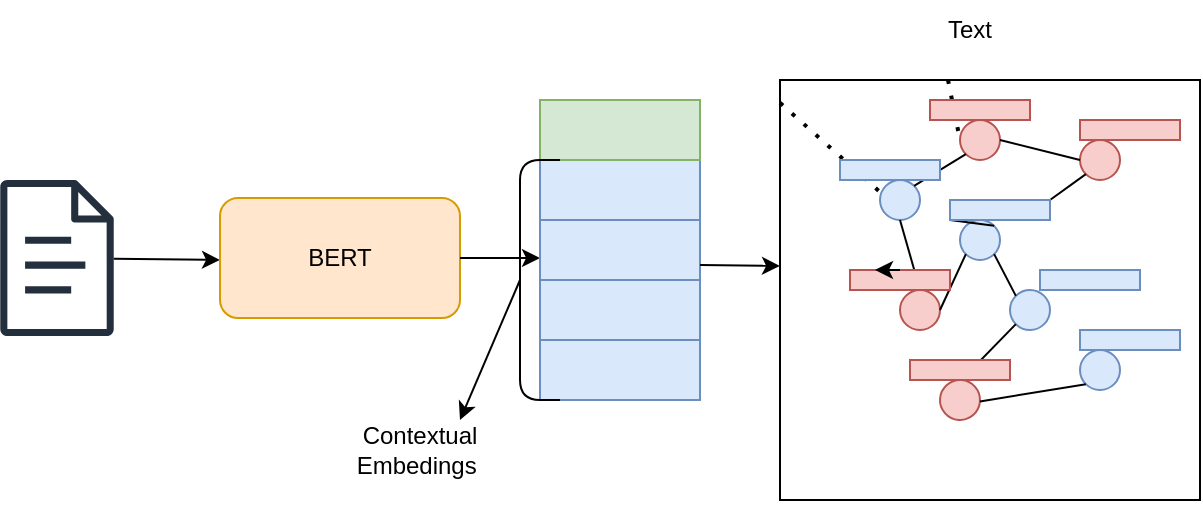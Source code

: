 <mxfile version="23.1.3" type="github">
  <diagram name="Page-1" id="KDIzK8ky4WnUGGq9rNcs">
    <mxGraphModel dx="1362" dy="709" grid="1" gridSize="10" guides="1" tooltips="1" connect="1" arrows="1" fold="1" page="1" pageScale="1" pageWidth="827" pageHeight="1169" math="0" shadow="0">
      <root>
        <mxCell id="0" />
        <mxCell id="1" parent="0" />
        <mxCell id="Jryg0pWDH-_fSKKlzO3I-3" value="" style="sketch=0;outlineConnect=0;fontColor=#232F3E;gradientColor=none;fillColor=#232F3D;strokeColor=none;dashed=0;verticalLabelPosition=bottom;verticalAlign=top;align=center;html=1;fontSize=12;fontStyle=0;aspect=fixed;pointerEvents=1;shape=mxgraph.aws4.document;" vertex="1" parent="1">
          <mxGeometry x="130" y="160" width="57" height="78" as="geometry" />
        </mxCell>
        <mxCell id="Jryg0pWDH-_fSKKlzO3I-4" value="" style="endArrow=classic;html=1;rounded=0;" edge="1" parent="1" source="Jryg0pWDH-_fSKKlzO3I-3">
          <mxGeometry width="50" height="50" relative="1" as="geometry">
            <mxPoint x="390" y="390" as="sourcePoint" />
            <mxPoint x="240" y="200" as="targetPoint" />
          </mxGeometry>
        </mxCell>
        <mxCell id="Jryg0pWDH-_fSKKlzO3I-6" value="BERT" style="rounded=1;whiteSpace=wrap;html=1;fillColor=#ffe6cc;strokeColor=#d79b00;" vertex="1" parent="1">
          <mxGeometry x="240" y="169" width="120" height="60" as="geometry" />
        </mxCell>
        <mxCell id="Jryg0pWDH-_fSKKlzO3I-10" value="" style="endArrow=classic;html=1;rounded=0;exitX=1;exitY=0.5;exitDx=0;exitDy=0;" edge="1" parent="1" source="Jryg0pWDH-_fSKKlzO3I-6">
          <mxGeometry width="50" height="50" relative="1" as="geometry">
            <mxPoint x="360" y="199" as="sourcePoint" />
            <mxPoint x="400" y="199" as="targetPoint" />
          </mxGeometry>
        </mxCell>
        <mxCell id="Jryg0pWDH-_fSKKlzO3I-16" value="" style="rounded=0;whiteSpace=wrap;html=1;fillColor=#dae8fc;strokeColor=#6c8ebf;" vertex="1" parent="1">
          <mxGeometry x="400" y="150" width="80" height="30" as="geometry" />
        </mxCell>
        <mxCell id="Jryg0pWDH-_fSKKlzO3I-17" value="" style="rounded=0;whiteSpace=wrap;html=1;fillColor=#d5e8d4;strokeColor=#82b366;" vertex="1" parent="1">
          <mxGeometry x="400" y="120" width="80" height="30" as="geometry" />
        </mxCell>
        <mxCell id="Jryg0pWDH-_fSKKlzO3I-20" value="" style="rounded=0;whiteSpace=wrap;html=1;fillColor=#dae8fc;strokeColor=#6c8ebf;" vertex="1" parent="1">
          <mxGeometry x="400" y="180" width="80" height="30" as="geometry" />
        </mxCell>
        <mxCell id="Jryg0pWDH-_fSKKlzO3I-23" style="edgeStyle=orthogonalEdgeStyle;rounded=0;orthogonalLoop=1;jettySize=auto;html=1;" edge="1" parent="1" source="Jryg0pWDH-_fSKKlzO3I-21">
          <mxGeometry relative="1" as="geometry">
            <mxPoint x="440" y="250" as="targetPoint" />
          </mxGeometry>
        </mxCell>
        <mxCell id="Jryg0pWDH-_fSKKlzO3I-21" value="" style="rounded=0;whiteSpace=wrap;html=1;fillColor=#dae8fc;strokeColor=#6c8ebf;" vertex="1" parent="1">
          <mxGeometry x="400" y="210" width="80" height="30" as="geometry" />
        </mxCell>
        <mxCell id="Jryg0pWDH-_fSKKlzO3I-22" value="" style="rounded=0;whiteSpace=wrap;html=1;fillColor=#dae8fc;strokeColor=#6c8ebf;" vertex="1" parent="1">
          <mxGeometry x="400" y="240" width="80" height="30" as="geometry" />
        </mxCell>
        <mxCell id="Jryg0pWDH-_fSKKlzO3I-24" value="" style="shape=curlyBracket;whiteSpace=wrap;html=1;rounded=1;labelPosition=left;verticalLabelPosition=middle;align=right;verticalAlign=middle;size=0;" vertex="1" parent="1">
          <mxGeometry x="390" y="150" width="20" height="120" as="geometry" />
        </mxCell>
        <mxCell id="Jryg0pWDH-_fSKKlzO3I-25" value="" style="endArrow=classic;html=1;rounded=0;" edge="1" parent="1">
          <mxGeometry width="50" height="50" relative="1" as="geometry">
            <mxPoint x="390" y="210" as="sourcePoint" />
            <mxPoint x="360" y="280" as="targetPoint" />
          </mxGeometry>
        </mxCell>
        <mxCell id="Jryg0pWDH-_fSKKlzO3I-26" value="Contextual Embedings&amp;nbsp;" style="text;html=1;align=center;verticalAlign=middle;whiteSpace=wrap;rounded=0;" vertex="1" parent="1">
          <mxGeometry x="290" y="280" width="100" height="30" as="geometry" />
        </mxCell>
        <mxCell id="Jryg0pWDH-_fSKKlzO3I-27" value="" style="endArrow=classic;html=1;rounded=0;exitX=1;exitY=0.75;exitDx=0;exitDy=0;" edge="1" parent="1" source="Jryg0pWDH-_fSKKlzO3I-20">
          <mxGeometry width="50" height="50" relative="1" as="geometry">
            <mxPoint x="390" y="390" as="sourcePoint" />
            <mxPoint x="520" y="203" as="targetPoint" />
          </mxGeometry>
        </mxCell>
        <mxCell id="Jryg0pWDH-_fSKKlzO3I-30" value="" style="whiteSpace=wrap;html=1;aspect=fixed;" vertex="1" parent="1">
          <mxGeometry x="520" y="110" width="210" height="210" as="geometry" />
        </mxCell>
        <mxCell id="Jryg0pWDH-_fSKKlzO3I-31" value="" style="ellipse;whiteSpace=wrap;html=1;aspect=fixed;fillColor=#dae8fc;strokeColor=#6c8ebf;" vertex="1" parent="1">
          <mxGeometry x="570" y="160" width="20" height="20" as="geometry" />
        </mxCell>
        <mxCell id="Jryg0pWDH-_fSKKlzO3I-32" value="" style="ellipse;whiteSpace=wrap;html=1;aspect=fixed;fillColor=#f8cecc;strokeColor=#b85450;" vertex="1" parent="1">
          <mxGeometry x="610" y="130" width="20" height="20" as="geometry" />
        </mxCell>
        <mxCell id="Jryg0pWDH-_fSKKlzO3I-33" value="" style="ellipse;whiteSpace=wrap;html=1;aspect=fixed;fillColor=#dae8fc;strokeColor=#6c8ebf;" vertex="1" parent="1">
          <mxGeometry x="610" y="180" width="20" height="20" as="geometry" />
        </mxCell>
        <mxCell id="Jryg0pWDH-_fSKKlzO3I-34" value="" style="ellipse;whiteSpace=wrap;html=1;aspect=fixed;fillColor=#f8cecc;strokeColor=#b85450;" vertex="1" parent="1">
          <mxGeometry x="580" y="215" width="20" height="20" as="geometry" />
        </mxCell>
        <mxCell id="Jryg0pWDH-_fSKKlzO3I-35" value="" style="ellipse;whiteSpace=wrap;html=1;aspect=fixed;fillColor=#dae8fc;strokeColor=#6c8ebf;" vertex="1" parent="1">
          <mxGeometry x="635" y="215" width="20" height="20" as="geometry" />
        </mxCell>
        <mxCell id="Jryg0pWDH-_fSKKlzO3I-36" value="" style="ellipse;whiteSpace=wrap;html=1;aspect=fixed;fillColor=#dae8fc;strokeColor=#6c8ebf;" vertex="1" parent="1">
          <mxGeometry x="670" y="245" width="20" height="20" as="geometry" />
        </mxCell>
        <mxCell id="Jryg0pWDH-_fSKKlzO3I-37" value="" style="ellipse;whiteSpace=wrap;html=1;aspect=fixed;fillColor=#f8cecc;strokeColor=#b85450;" vertex="1" parent="1">
          <mxGeometry x="670" y="140" width="20" height="20" as="geometry" />
        </mxCell>
        <mxCell id="Jryg0pWDH-_fSKKlzO3I-38" value="" style="ellipse;whiteSpace=wrap;html=1;aspect=fixed;rotation=4;fillColor=#f8cecc;strokeColor=#b85450;" vertex="1" parent="1">
          <mxGeometry x="600" y="260" width="20" height="20" as="geometry" />
        </mxCell>
        <mxCell id="Jryg0pWDH-_fSKKlzO3I-42" value="" style="endArrow=none;html=1;rounded=0;entryX=0.5;entryY=1;entryDx=0;entryDy=0;exitX=0.5;exitY=0;exitDx=0;exitDy=0;" edge="1" parent="1" source="Jryg0pWDH-_fSKKlzO3I-34" target="Jryg0pWDH-_fSKKlzO3I-31">
          <mxGeometry width="50" height="50" relative="1" as="geometry">
            <mxPoint x="390" y="390" as="sourcePoint" />
            <mxPoint x="440" y="340" as="targetPoint" />
          </mxGeometry>
        </mxCell>
        <mxCell id="Jryg0pWDH-_fSKKlzO3I-43" value="" style="endArrow=none;html=1;rounded=0;entryX=0;entryY=1;entryDx=0;entryDy=0;exitX=0.5;exitY=0;exitDx=0;exitDy=0;" edge="1" parent="1" target="Jryg0pWDH-_fSKKlzO3I-33">
          <mxGeometry width="50" height="50" relative="1" as="geometry">
            <mxPoint x="600" y="225" as="sourcePoint" />
            <mxPoint x="590" y="190" as="targetPoint" />
          </mxGeometry>
        </mxCell>
        <mxCell id="Jryg0pWDH-_fSKKlzO3I-44" value="" style="endArrow=none;html=1;rounded=0;entryX=0;entryY=1;entryDx=0;entryDy=0;exitX=0.5;exitY=0;exitDx=0;exitDy=0;" edge="1" parent="1" source="Jryg0pWDH-_fSKKlzO3I-38" target="Jryg0pWDH-_fSKKlzO3I-35">
          <mxGeometry width="50" height="50" relative="1" as="geometry">
            <mxPoint x="610" y="235" as="sourcePoint" />
            <mxPoint x="600" y="200" as="targetPoint" />
          </mxGeometry>
        </mxCell>
        <mxCell id="Jryg0pWDH-_fSKKlzO3I-45" value="" style="endArrow=none;html=1;rounded=0;entryX=1;entryY=1;entryDx=0;entryDy=0;exitX=0;exitY=0;exitDx=0;exitDy=0;" edge="1" parent="1" source="Jryg0pWDH-_fSKKlzO3I-35" target="Jryg0pWDH-_fSKKlzO3I-33">
          <mxGeometry width="50" height="50" relative="1" as="geometry">
            <mxPoint x="390" y="390" as="sourcePoint" />
            <mxPoint x="440" y="340" as="targetPoint" />
          </mxGeometry>
        </mxCell>
        <mxCell id="Jryg0pWDH-_fSKKlzO3I-48" value="" style="endArrow=none;html=1;rounded=0;entryX=0;entryY=1;entryDx=0;entryDy=0;exitX=1;exitY=0.5;exitDx=0;exitDy=0;" edge="1" parent="1" source="Jryg0pWDH-_fSKKlzO3I-38" target="Jryg0pWDH-_fSKKlzO3I-36">
          <mxGeometry width="50" height="50" relative="1" as="geometry">
            <mxPoint x="631" y="280" as="sourcePoint" />
            <mxPoint x="658" y="252" as="targetPoint" />
          </mxGeometry>
        </mxCell>
        <mxCell id="Jryg0pWDH-_fSKKlzO3I-49" value="" style="endArrow=none;html=1;rounded=0;entryX=0;entryY=1;entryDx=0;entryDy=0;exitX=1;exitY=0;exitDx=0;exitDy=0;" edge="1" parent="1" source="Jryg0pWDH-_fSKKlzO3I-55" target="Jryg0pWDH-_fSKKlzO3I-37">
          <mxGeometry width="50" height="50" relative="1" as="geometry">
            <mxPoint x="390" y="390" as="sourcePoint" />
            <mxPoint x="440" y="340" as="targetPoint" />
          </mxGeometry>
        </mxCell>
        <mxCell id="Jryg0pWDH-_fSKKlzO3I-50" value="" style="endArrow=none;html=1;rounded=0;entryX=1;entryY=0;entryDx=0;entryDy=0;exitX=0;exitY=1;exitDx=0;exitDy=0;" edge="1" parent="1" source="Jryg0pWDH-_fSKKlzO3I-32" target="Jryg0pWDH-_fSKKlzO3I-31">
          <mxGeometry width="50" height="50" relative="1" as="geometry">
            <mxPoint x="390" y="390" as="sourcePoint" />
            <mxPoint x="440" y="340" as="targetPoint" />
          </mxGeometry>
        </mxCell>
        <mxCell id="Jryg0pWDH-_fSKKlzO3I-51" value="" style="endArrow=none;html=1;rounded=0;entryX=1;entryY=0.5;entryDx=0;entryDy=0;exitX=0;exitY=0.5;exitDx=0;exitDy=0;" edge="1" parent="1" source="Jryg0pWDH-_fSKKlzO3I-37" target="Jryg0pWDH-_fSKKlzO3I-32">
          <mxGeometry width="50" height="50" relative="1" as="geometry">
            <mxPoint x="390" y="390" as="sourcePoint" />
            <mxPoint x="440" y="340" as="targetPoint" />
          </mxGeometry>
        </mxCell>
        <mxCell id="Jryg0pWDH-_fSKKlzO3I-52" value="" style="endArrow=none;dashed=1;html=1;dashPattern=1 3;strokeWidth=2;rounded=0;entryX=0;entryY=0.5;entryDx=0;entryDy=0;" edge="1" parent="1" source="Jryg0pWDH-_fSKKlzO3I-30" target="Jryg0pWDH-_fSKKlzO3I-32">
          <mxGeometry width="50" height="50" relative="1" as="geometry">
            <mxPoint x="390" y="390" as="sourcePoint" />
            <mxPoint x="440" y="340" as="targetPoint" />
          </mxGeometry>
        </mxCell>
        <mxCell id="Jryg0pWDH-_fSKKlzO3I-53" value="" style="endArrow=none;dashed=1;html=1;dashPattern=1 3;strokeWidth=2;rounded=0;" edge="1" parent="1" source="Jryg0pWDH-_fSKKlzO3I-30">
          <mxGeometry width="50" height="50" relative="1" as="geometry">
            <mxPoint x="440" y="245" as="sourcePoint" />
            <mxPoint x="570" y="165.98" as="targetPoint" />
          </mxGeometry>
        </mxCell>
        <mxCell id="Jryg0pWDH-_fSKKlzO3I-54" value="" style="rounded=0;whiteSpace=wrap;html=1;fillColor=#f8cecc;strokeColor=#b85450;" vertex="1" parent="1">
          <mxGeometry x="670" y="130" width="50" height="10" as="geometry" />
        </mxCell>
        <mxCell id="Jryg0pWDH-_fSKKlzO3I-56" value="" style="rounded=0;whiteSpace=wrap;html=1;fillColor=#dae8fc;strokeColor=#6c8ebf;" vertex="1" parent="1">
          <mxGeometry x="650" y="205" width="50" height="10" as="geometry" />
        </mxCell>
        <mxCell id="Jryg0pWDH-_fSKKlzO3I-57" value="" style="rounded=0;whiteSpace=wrap;html=1;fillColor=#dae8fc;strokeColor=#6c8ebf;" vertex="1" parent="1">
          <mxGeometry x="670" y="235" width="50" height="10" as="geometry" />
        </mxCell>
        <mxCell id="Jryg0pWDH-_fSKKlzO3I-60" value="" style="endArrow=none;html=1;rounded=0;entryX=0;entryY=1;entryDx=0;entryDy=0;exitX=1;exitY=0;exitDx=0;exitDy=0;" edge="1" parent="1" source="Jryg0pWDH-_fSKKlzO3I-33" target="Jryg0pWDH-_fSKKlzO3I-55">
          <mxGeometry width="50" height="50" relative="1" as="geometry">
            <mxPoint x="627" y="183" as="sourcePoint" />
            <mxPoint x="673" y="157" as="targetPoint" />
          </mxGeometry>
        </mxCell>
        <mxCell id="Jryg0pWDH-_fSKKlzO3I-55" value="" style="rounded=0;whiteSpace=wrap;html=1;fillColor=#dae8fc;strokeColor=#6c8ebf;" vertex="1" parent="1">
          <mxGeometry x="605" y="170" width="50" height="10" as="geometry" />
        </mxCell>
        <mxCell id="Jryg0pWDH-_fSKKlzO3I-61" value="" style="rounded=0;whiteSpace=wrap;html=1;fillColor=#f8cecc;strokeColor=#b85450;" vertex="1" parent="1">
          <mxGeometry x="595" y="120" width="50" height="10" as="geometry" />
        </mxCell>
        <mxCell id="Jryg0pWDH-_fSKKlzO3I-62" value="" style="rounded=0;whiteSpace=wrap;html=1;fillColor=#dae8fc;strokeColor=#6c8ebf;" vertex="1" parent="1">
          <mxGeometry x="550" y="150" width="50" height="10" as="geometry" />
        </mxCell>
        <mxCell id="Jryg0pWDH-_fSKKlzO3I-63" value="" style="rounded=0;whiteSpace=wrap;html=1;fillColor=#f8cecc;strokeColor=#b85450;" vertex="1" parent="1">
          <mxGeometry x="555" y="205" width="50" height="10" as="geometry" />
        </mxCell>
        <mxCell id="Jryg0pWDH-_fSKKlzO3I-64" value="" style="rounded=0;whiteSpace=wrap;html=1;fillColor=#f8cecc;strokeColor=#b85450;" vertex="1" parent="1">
          <mxGeometry x="585" y="250" width="50" height="10" as="geometry" />
        </mxCell>
        <mxCell id="Jryg0pWDH-_fSKKlzO3I-65" style="edgeStyle=orthogonalEdgeStyle;rounded=0;orthogonalLoop=1;jettySize=auto;html=1;exitX=0.5;exitY=0;exitDx=0;exitDy=0;entryX=0.25;entryY=0;entryDx=0;entryDy=0;" edge="1" parent="1" source="Jryg0pWDH-_fSKKlzO3I-63" target="Jryg0pWDH-_fSKKlzO3I-63">
          <mxGeometry relative="1" as="geometry" />
        </mxCell>
        <mxCell id="Jryg0pWDH-_fSKKlzO3I-66" style="edgeStyle=orthogonalEdgeStyle;rounded=0;orthogonalLoop=1;jettySize=auto;html=1;exitX=0.5;exitY=1;exitDx=0;exitDy=0;" edge="1" parent="1" source="Jryg0pWDH-_fSKKlzO3I-30" target="Jryg0pWDH-_fSKKlzO3I-30">
          <mxGeometry relative="1" as="geometry" />
        </mxCell>
        <mxCell id="Jryg0pWDH-_fSKKlzO3I-67" value="Text" style="text;html=1;align=center;verticalAlign=middle;whiteSpace=wrap;rounded=0;" vertex="1" parent="1">
          <mxGeometry x="585" y="70" width="60" height="30" as="geometry" />
        </mxCell>
      </root>
    </mxGraphModel>
  </diagram>
</mxfile>
